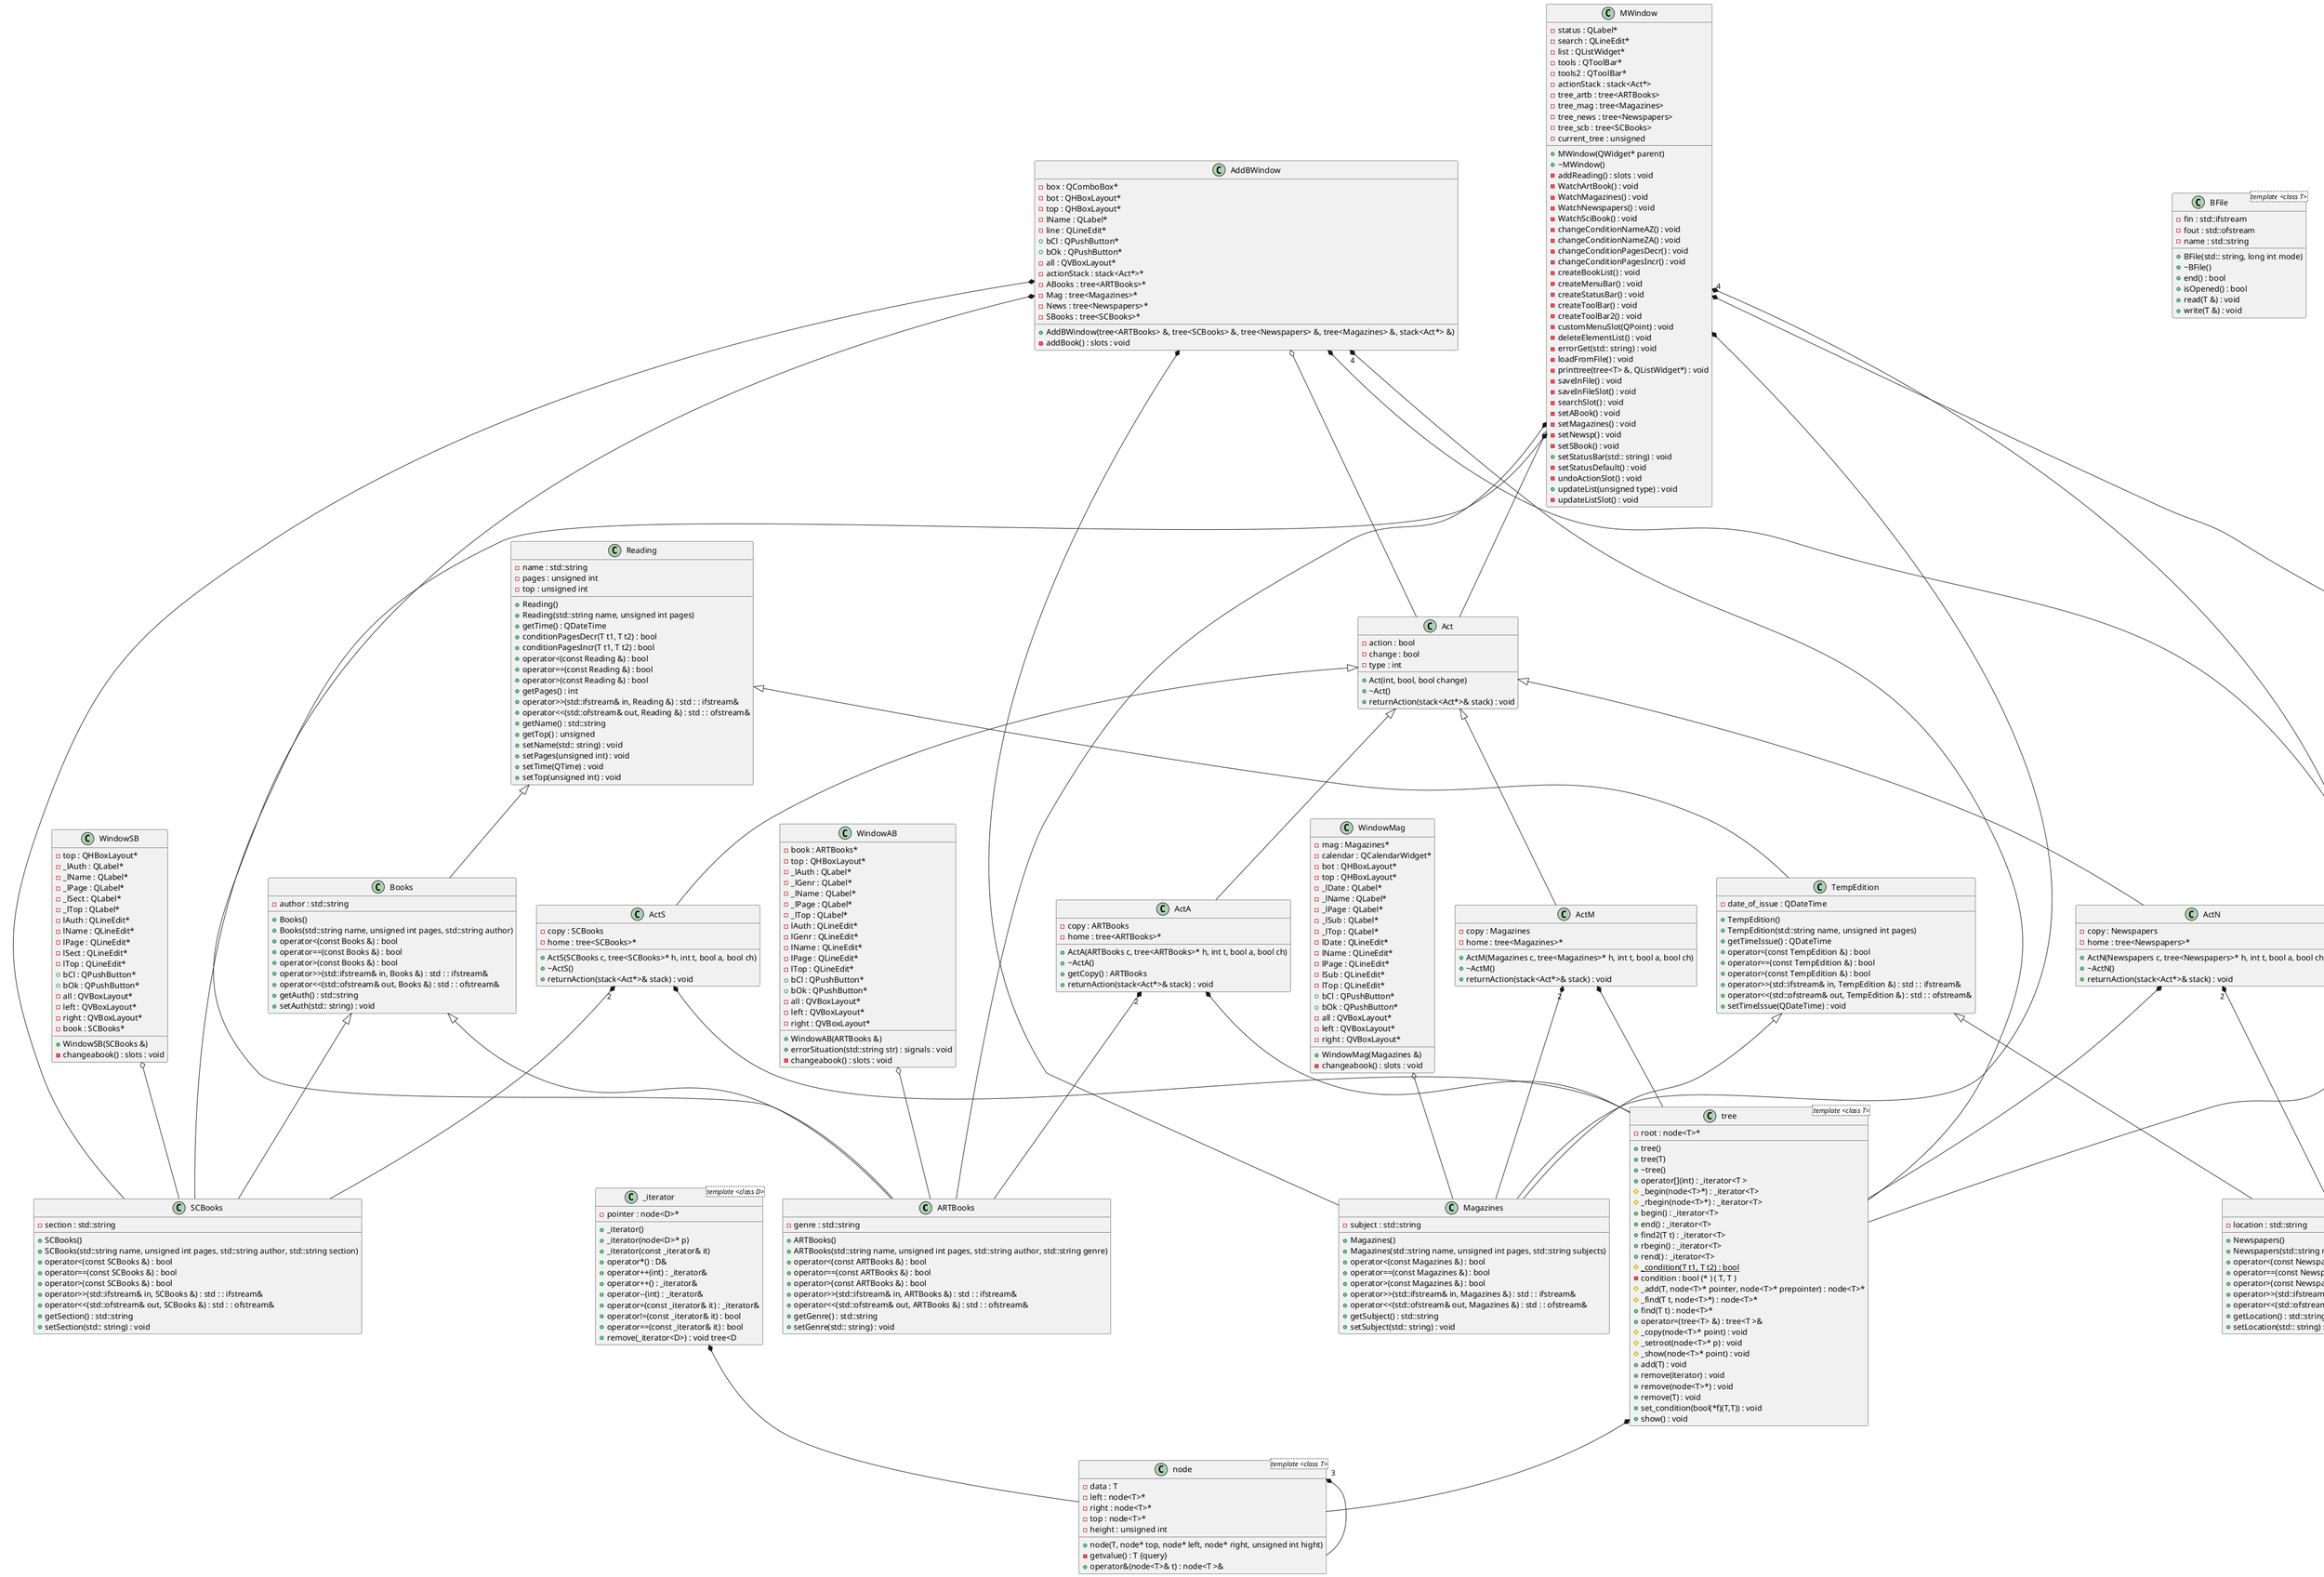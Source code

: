@startuml





/' Objects '/

class ARTBooks {
	+ARTBooks()
	+ARTBooks(std::string name, unsigned int pages, std::string author, std::string genre)
	+operator<(const ARTBooks &) : bool
	+operator==(const ARTBooks &) : bool
	+operator>(const ARTBooks &) : bool
	+operator>>(std::ifstream& in, ARTBooks &) : std : : ifstream&
	+operator<<(std::ofstream& out, ARTBooks &) : std : : ofstream&
	-genre : std::string
	+getGenre() : std::string
	+setGenre(std:: string) : void
}


class Act {
	+Act(int, bool, bool change)
	+~Act()
	-action : bool
	-change : bool
	-type : int
	+returnAction(stack<Act*>& stack) : void
}


class ActA {
	+ActA(ARTBooks c, tree<ARTBooks>* h, int t, bool a, bool ch)
	+~ActA()
	-copy : ARTBooks
	+getCopy() : ARTBooks
	-home : tree<ARTBooks>*
	+returnAction(stack<Act*>& stack) : void
}


class ActM {
	+ActM(Magazines c, tree<Magazines>* h, int t, bool a, bool ch)
	+~ActM()
	-copy : Magazines
	-home : tree<Magazines>*
	+returnAction(stack<Act*>& stack) : void
}


class ActN {
	+ActN(Newspapers c, tree<Newspapers>* h, int t, bool a, bool ch)
	+~ActN()
	-copy : Newspapers
	-home : tree<Newspapers>*
	+returnAction(stack<Act*>& stack) : void
}


class ActS {
	+ActS(SCBooks c, tree<SCBooks>* h, int t, bool a, bool ch)
	+~ActS()
	-copy : SCBooks
	-home : tree<SCBooks>*
	+returnAction(stack<Act*>& stack) : void
}


class AddBWindow {
	+AddBWindow(tree<ARTBooks> &, tree<SCBooks> &, tree<Newspapers> &, tree<Magazines> &, stack<Act*> &)
	-box : QComboBox*
	-bot : QHBoxLayout*
	-top : QHBoxLayout*
	-lName : QLabel*
	-line : QLineEdit*
	+bCl : QPushButton*
	+bOk : QPushButton*
	-all : QVBoxLayout*
	-addBook() : slots : void
	-actionStack : stack<Act*>*
	-ABooks : tree<ARTBooks>*
	-Mag : tree<Magazines>*
	-News : tree<Newspapers>*
	-SBooks : tree<SCBooks>*
}


class BFile <template <class T>> {
	+BFile(std:: string, long int mode)
	+~BFile()
	+end() : bool
	+isOpened() : bool
	-fin : std::ifstream
	-fout : std::ofstream
	-name : std::string
	+read(T &) : void
	+write(T &) : void
}


class Books {
	+Books()
	+Books(std::string name, unsigned int pages, std::string author)
	+operator<(const Books &) : bool
	+operator==(const Books &) : bool
	+operator>(const Books &) : bool
	+operator>>(std::ifstream& in, Books &) : std : : ifstream&
	+operator<<(std::ofstream& out, Books &) : std : : ofstream&
	-author : std::string
	+getAuth() : std::string
	+setAuth(std:: string) : void
}


class Exception {
	+Exception()
	+Exception(std::string message)
	+Exception(const Exception &)
	+~Exception()
	+operator=(const Exception &) : Exception&
	-message : std::string
	+what() : std::string
}


class MWindow {
	+MWindow(QWidget* parent)
	+~MWindow()
	-status : QLabel*
	-search : QLineEdit*
	-list : QListWidget*
	-tools : QToolBar*
	-tools2 : QToolBar*
	-addReading() : slots : void
	-actionStack : stack<Act*>
	-tree_artb : tree<ARTBooks>
	-tree_mag : tree<Magazines>
	-tree_news : tree<Newspapers>
	-tree_scb : tree<SCBooks>
	-current_tree : unsigned
	-WatchArtBook() : void
	-WatchMagazines() : void
	-WatchNewspapers() : void
	-WatchSciBook() : void
	-changeConditionNameAZ() : void
	-changeConditionNameZA() : void
	-changeConditionPagesDecr() : void
	-changeConditionPagesIncr() : void
	-createBookList() : void
	-createMenuBar() : void
	-createStatusBar() : void
	-createToolBar() : void
	-createToolBar2() : void
	-customMenuSlot(QPoint) : void
	-deleteElementList() : void
	-errorGet(std:: string) : void
	-loadFromFile() : void
	-printtree(tree<T> &, QListWidget*) : void
	-saveInFile() : void
	-saveInFileSlot() : void
	-searchSlot() : void
	-setABook() : void
	-setMagazines() : void
	-setNewsp() : void
	-setSBook() : void
	+setStatusBar(std:: string) : void
	-setStatusDefault() : void
	-undoActionSlot() : void
	+updateList(unsigned type) : void
	-updateListSlot() : void
}


class Magazines {
	+Magazines()
	+Magazines(std::string name, unsigned int pages, std::string subjects)
	+operator<(const Magazines &) : bool
	+operator==(const Magazines &) : bool
	+operator>(const Magazines &) : bool
	+operator>>(std::ifstream& in, Magazines &) : std : : ifstream&
	+operator<<(std::ofstream& out, Magazines &) : std : : ofstream&
	+getSubject() : std::string
	-subject : std::string
	+setSubject(std:: string) : void
}


class Newspapers {
	+Newspapers()
	+Newspapers(std::string name, unsigned int pages, std::string location)
	+operator<(const Newspapers &) : bool
	+operator==(const Newspapers &) : bool
	+operator>(const Newspapers &) : bool
	+operator>>(std::ifstream& in, Newspapers &) : std : : ifstream&
	+operator<<(std::ofstream& out, Newspapers &) : std : : ofstream&
	+getLocation() : std::string
	-location : std::string
	+setLocation(std:: string) : void
}


class NumberException {
	+NumberException(const std::string& message, long double number)
	+NumberException(const std::string& message, int number)
	+~NumberException()
	+getnumber() : long double
	-number : long double
	+getsize() : long int
	-size : long int
}


class Reading {
	+Reading()
	+Reading(std::string name, unsigned int pages)
	+getTime() : QDateTime
	+conditionPagesDecr(T t1, T t2) : bool
	+conditionPagesIncr(T t1, T t2) : bool
	+operator<(const Reading &) : bool
	+operator==(const Reading &) : bool
	+operator>(const Reading &) : bool
	+getPages() : int
	+operator>>(std::ifstream& in, Reading &) : std : : ifstream&
	+operator<<(std::ofstream& out, Reading &) : std : : ofstream&
	+getName() : std::string
	-name : std::string
	+getTop() : unsigned
	-pages : unsigned int
	-top : unsigned int
	+setName(std:: string) : void
	+setPages(unsigned int) : void
	+setTime(QTime) : void
	+setTop(unsigned int) : void
}


class SCBooks {
	+SCBooks()
	+SCBooks(std::string name, unsigned int pages, std::string author, std::string section)
	+operator<(const SCBooks &) : bool
	+operator==(const SCBooks &) : bool
	+operator>(const SCBooks &) : bool
	+operator>>(std::ifstream& in, SCBooks &) : std : : ifstream&
	+operator<<(std::ofstream& out, SCBooks &) : std : : ofstream&
	+getSection() : std::string
	-section : std::string
	+setSection(std:: string) : void
}


class TempEdition {
	+TempEdition()
	+TempEdition(std::string name, unsigned int pages)
	-date_of_issue : QDateTime
	+getTimeIssue() : QDateTime
	+operator<(const TempEdition &) : bool
	+operator==(const TempEdition &) : bool
	+operator>(const TempEdition &) : bool
	+operator>>(std::ifstream& in, TempEdition &) : std : : ifstream&
	+operator<<(std::ofstream& out, TempEdition &) : std : : ofstream&
	+setTimeIssue(QDateTime) : void
}


class WindowAB {
	+WindowAB(ARTBooks &)
	-book : ARTBooks*
	-top : QHBoxLayout*
	-_lAuth : QLabel*
	-_lGenr : QLabel*
	-_lName : QLabel*
	-_lPage : QLabel*
	-_lTop : QLabel*
	-lAuth : QLineEdit*
	-lGenr : QLineEdit*
	-lName : QLineEdit*
	-lPage : QLineEdit*
	-lTop : QLineEdit*
	+bCl : QPushButton*
	+bOk : QPushButton*
	-all : QVBoxLayout*
	-left : QVBoxLayout*
	-right : QVBoxLayout*
	+errorSituation(std::string str) : signals : void
	-changeabook() : slots : void
}


class WindowMag {
	+WindowMag(Magazines &)
	-mag : Magazines*
	-calendar : QCalendarWidget*
	-bot : QHBoxLayout*
	-top : QHBoxLayout*
	-_lDate : QLabel*
	-_lName : QLabel*
	-_lPage : QLabel*
	-_lSub : QLabel*
	-_lTop : QLabel*
	-lDate : QLineEdit*
	-lName : QLineEdit*
	-lPage : QLineEdit*
	-lSub : QLineEdit*
	-lTop : QLineEdit*
	+bCl : QPushButton*
	+bOk : QPushButton*
	-all : QVBoxLayout*
	-left : QVBoxLayout*
	-right : QVBoxLayout*
	-changeabook() : slots : void
}


class WindowNews {
	+WindowNews(Newspapers &)
	-news : Newspapers*
	-calendar : QCalendarWidget*
	-bot : QHBoxLayout*
	-top : QHBoxLayout*
	-_lDate : QLabel*
	-_lLoc : QLabel*
	-_lName : QLabel*
	-_lPage : QLabel*
	-_lTop : QLabel*
	-lDate : QLineEdit*
	-lLoc : QLineEdit*
	-lName : QLineEdit*
	-lPage : QLineEdit*
	-lTop : QLineEdit*
	+bCl : QPushButton*
	+bOk : QPushButton*
	-all : QVBoxLayout*
	-left : QVBoxLayout*
	-right : QVBoxLayout*
	-changeabook() : slots : void
}


class WindowSB {
	+WindowSB(SCBooks &)
	-top : QHBoxLayout*
	-_lAuth : QLabel*
	-_lName : QLabel*
	-_lPage : QLabel*
	-_lSect : QLabel*
	-_lTop : QLabel*
	-lAuth : QLineEdit*
	-lName : QLineEdit*
	-lPage : QLineEdit*
	-lSect : QLineEdit*
	-lTop : QLineEdit*
	+bCl : QPushButton*
	+bOk : QPushButton*
	-all : QVBoxLayout*
	-left : QVBoxLayout*
	-right : QVBoxLayout*
	-book : SCBooks*
	-changeabook() : slots : void
}


class _iterator <template <class D>> {
	+_iterator()
	+_iterator(node<D>* p)
	+_iterator(const _iterator& it)
	+operator*() : D&
	+operator++(int) : _iterator&
	+operator++() : _iterator&
	+operator--(int) : _iterator&
	+operator=(const _iterator& it) : _iterator&
	+operator!=(const _iterator& it) : bool
	+operator==(const _iterator& it) : bool
	-pointer : node<D>*
	+remove(_iterator<D>) : void tree<D
}


class excepProblemword {
	+excepProblemword(const std::string& message)
	+excepProblemword(const std::string& message, const std::string& text)
	+~excepProblemword()
	+gettext() : char*
	-text : std::string
}


class node <template <class T>> {
	+node(T, node* top, node* left, node* right, unsigned int hight)
	-data : T
	-getvalue() : T {query}
	+operator&(node<T>& t) : node<T >&
	-left : node<T>*
	-right : node<T>*
	-top : node<T>*
	-height : unsigned int
}


class tree <template <class T>> {
	+tree()
	+tree(T)
	+~tree()
	+operator[](int) : _iterator<T >
	#_begin(node<T>*) : _iterator<T>
	#_rbegin(node<T>*) : _iterator<T>
	+begin() : _iterator<T>
	+end() : _iterator<T>
	+find2(T t) : _iterator<T>
	+rbegin() : _iterator<T>
	+rend() : _iterator<T>
	#{static} _condition(T t1, T t2) : bool
	-condition : bool (* ) ( T, T )
	#_add(T, node<T>* pointer, node<T>* prepointer) : node<T>*
	#_find(T t, node<T>*) : node<T>*
	+find(T t) : node<T>*
	-root : node<T>*
	+operator=(tree<T> &) : tree<T >&
	#_copy(node<T>* point) : void
	#_setroot(node<T>* p) : void
	#_show(node<T>* point) : void
	+add(T) : void
	+remove(iterator) : void
	+remove(node<T>*) : void
	+remove(T) : void
	+set_condition(bool(*f)(T,T)) : void
	+show() : void
}





/' Inheritance relationships '/

Act <|-- ActA


Act <|-- ActM


Act <|-- ActN


Act <|-- ActS


Books <|-- ARTBooks


Books <|-- SCBooks


Exception <|-- NumberException


Exception <|-- excepProblemword


Reading <|-- Books


Reading <|-- TempEdition


TempEdition <|-- Magazines


TempEdition <|-- Newspapers





/' Aggregation relationships '/

ActA "2" *-- ARTBooks


ActA *-- tree


ActM "2" *-- Magazines


ActM *-- tree


ActN "2" *-- Newspapers


ActN *-- tree


ActS "2" *-- SCBooks


ActS *-- tree


AddBWindow *-- ARTBooks


AddBWindow o-- Act


AddBWindow *-- Magazines


AddBWindow *-- Newspapers


AddBWindow *-- SCBooks


AddBWindow "4" *-- tree


MWindow *-- ARTBooks


MWindow o-- Act


MWindow *-- Magazines


MWindow *-- Newspapers


MWindow *-- SCBooks


MWindow "4" *-- tree


WindowAB o-- ARTBooks


WindowMag o-- Magazines


WindowNews o-- Newspapers


WindowSB o-- SCBooks


_iterator *-- node


node "3" *-- node


tree *-- node





@enduml
